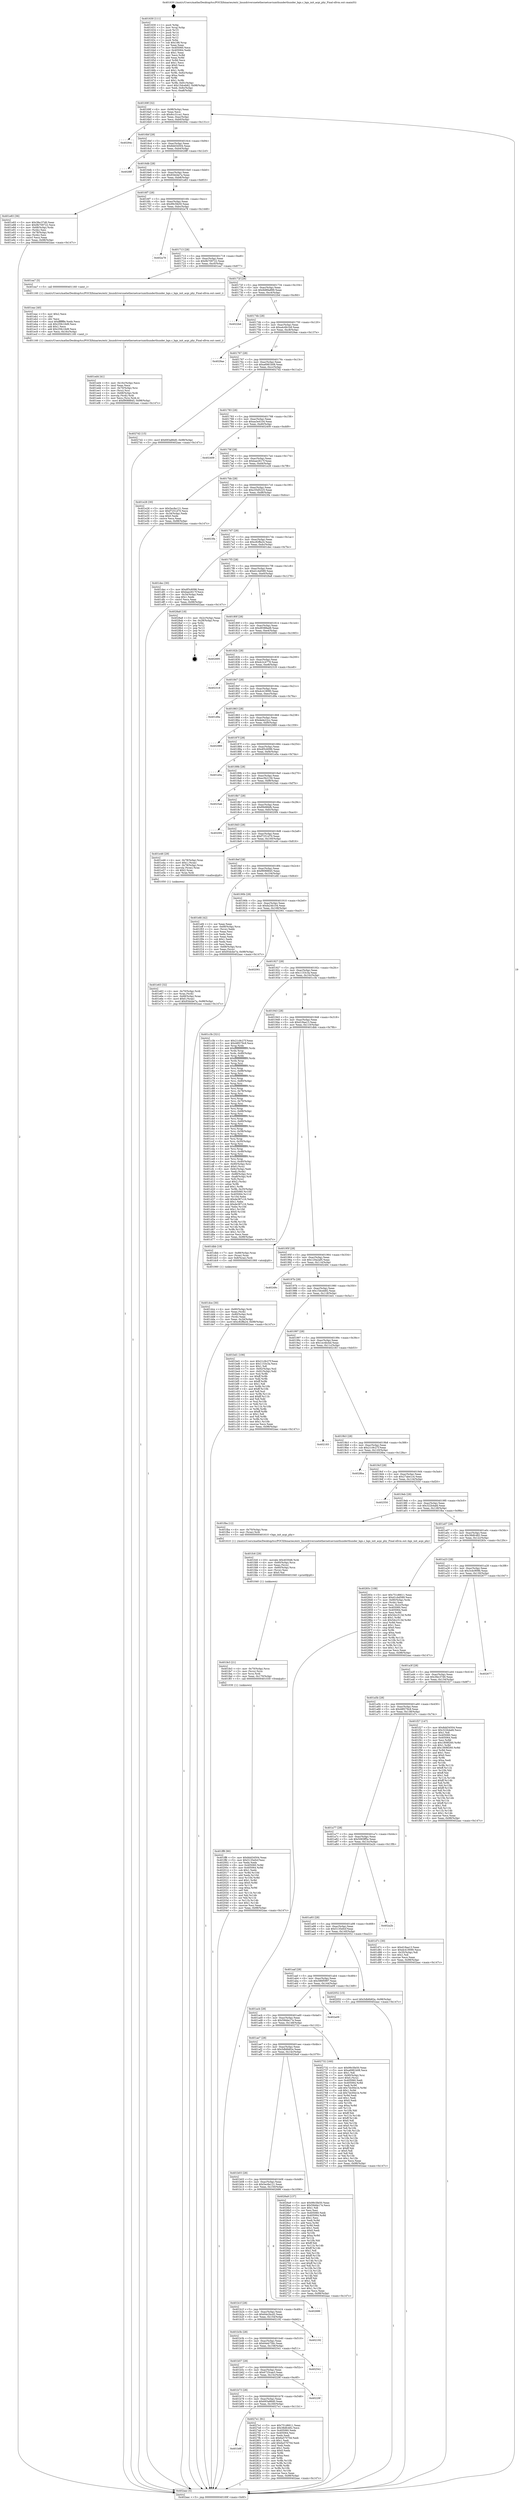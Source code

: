 digraph "0x401630" {
  label = "0x401630 (/mnt/c/Users/mathe/Desktop/tcc/POCII/binaries/extr_linuxdriversnetethernetcaviumthunderthunder_bgx.c_bgx_init_acpi_phy_Final-ollvm.out::main(0))"
  labelloc = "t"
  node[shape=record]

  Entry [label="",width=0.3,height=0.3,shape=circle,fillcolor=black,style=filled]
  "0x40169f" [label="{
     0x40169f [32]\l
     | [instrs]\l
     &nbsp;&nbsp;0x40169f \<+6\>: mov -0x98(%rbp),%eax\l
     &nbsp;&nbsp;0x4016a5 \<+2\>: mov %eax,%ecx\l
     &nbsp;&nbsp;0x4016a7 \<+6\>: sub $0x8cc31ca1,%ecx\l
     &nbsp;&nbsp;0x4016ad \<+6\>: mov %eax,-0xac(%rbp)\l
     &nbsp;&nbsp;0x4016b3 \<+6\>: mov %ecx,-0xb0(%rbp)\l
     &nbsp;&nbsp;0x4016b9 \<+6\>: je 000000000040294c \<main+0x131c\>\l
  }"]
  "0x40294c" [label="{
     0x40294c\l
  }", style=dashed]
  "0x4016bf" [label="{
     0x4016bf [28]\l
     | [instrs]\l
     &nbsp;&nbsp;0x4016bf \<+5\>: jmp 00000000004016c4 \<main+0x94\>\l
     &nbsp;&nbsp;0x4016c4 \<+6\>: mov -0xac(%rbp),%eax\l
     &nbsp;&nbsp;0x4016ca \<+5\>: sub $0x8dd34504,%eax\l
     &nbsp;&nbsp;0x4016cf \<+6\>: mov %eax,-0xb4(%rbp)\l
     &nbsp;&nbsp;0x4016d5 \<+6\>: je 00000000004028ff \<main+0x12cf\>\l
  }"]
  Exit [label="",width=0.3,height=0.3,shape=circle,fillcolor=black,style=filled,peripheries=2]
  "0x4028ff" [label="{
     0x4028ff\l
  }", style=dashed]
  "0x4016db" [label="{
     0x4016db [28]\l
     | [instrs]\l
     &nbsp;&nbsp;0x4016db \<+5\>: jmp 00000000004016e0 \<main+0xb0\>\l
     &nbsp;&nbsp;0x4016e0 \<+6\>: mov -0xac(%rbp),%eax\l
     &nbsp;&nbsp;0x4016e6 \<+5\>: sub $0x93dcbe7a,%eax\l
     &nbsp;&nbsp;0x4016eb \<+6\>: mov %eax,-0xb8(%rbp)\l
     &nbsp;&nbsp;0x4016f1 \<+6\>: je 0000000000401e83 \<main+0x853\>\l
  }"]
  "0x401b8f" [label="{
     0x401b8f\l
  }", style=dashed]
  "0x401e83" [label="{
     0x401e83 [36]\l
     | [instrs]\l
     &nbsp;&nbsp;0x401e83 \<+5\>: mov $0x3fec37d0,%eax\l
     &nbsp;&nbsp;0x401e88 \<+5\>: mov $0x9b709722,%ecx\l
     &nbsp;&nbsp;0x401e8d \<+4\>: mov -0x68(%rbp),%rdx\l
     &nbsp;&nbsp;0x401e91 \<+2\>: mov (%rdx),%esi\l
     &nbsp;&nbsp;0x401e93 \<+4\>: mov -0x78(%rbp),%rdx\l
     &nbsp;&nbsp;0x401e97 \<+2\>: cmp (%rdx),%esi\l
     &nbsp;&nbsp;0x401e99 \<+3\>: cmovl %ecx,%eax\l
     &nbsp;&nbsp;0x401e9c \<+6\>: mov %eax,-0x98(%rbp)\l
     &nbsp;&nbsp;0x401ea2 \<+5\>: jmp 0000000000402aac \<main+0x147c\>\l
  }"]
  "0x4016f7" [label="{
     0x4016f7 [28]\l
     | [instrs]\l
     &nbsp;&nbsp;0x4016f7 \<+5\>: jmp 00000000004016fc \<main+0xcc\>\l
     &nbsp;&nbsp;0x4016fc \<+6\>: mov -0xac(%rbp),%eax\l
     &nbsp;&nbsp;0x401702 \<+5\>: sub $0x99c5fe50,%eax\l
     &nbsp;&nbsp;0x401707 \<+6\>: mov %eax,-0xbc(%rbp)\l
     &nbsp;&nbsp;0x40170d \<+6\>: je 0000000000402a78 \<main+0x1448\>\l
  }"]
  "0x4027e1" [label="{
     0x4027e1 [91]\l
     | [instrs]\l
     &nbsp;&nbsp;0x4027e1 \<+5\>: mov $0x751d6611,%eax\l
     &nbsp;&nbsp;0x4027e6 \<+5\>: mov $0x38dfc482,%ecx\l
     &nbsp;&nbsp;0x4027eb \<+7\>: mov 0x405060,%edx\l
     &nbsp;&nbsp;0x4027f2 \<+7\>: mov 0x405064,%esi\l
     &nbsp;&nbsp;0x4027f9 \<+2\>: mov %edx,%edi\l
     &nbsp;&nbsp;0x4027fb \<+6\>: sub $0x6a57070d,%edi\l
     &nbsp;&nbsp;0x402801 \<+3\>: sub $0x1,%edi\l
     &nbsp;&nbsp;0x402804 \<+6\>: add $0x6a57070d,%edi\l
     &nbsp;&nbsp;0x40280a \<+3\>: imul %edi,%edx\l
     &nbsp;&nbsp;0x40280d \<+3\>: and $0x1,%edx\l
     &nbsp;&nbsp;0x402810 \<+3\>: cmp $0x0,%edx\l
     &nbsp;&nbsp;0x402813 \<+4\>: sete %r8b\l
     &nbsp;&nbsp;0x402817 \<+3\>: cmp $0xa,%esi\l
     &nbsp;&nbsp;0x40281a \<+4\>: setl %r9b\l
     &nbsp;&nbsp;0x40281e \<+3\>: mov %r8b,%r10b\l
     &nbsp;&nbsp;0x402821 \<+3\>: and %r9b,%r10b\l
     &nbsp;&nbsp;0x402824 \<+3\>: xor %r9b,%r8b\l
     &nbsp;&nbsp;0x402827 \<+3\>: or %r8b,%r10b\l
     &nbsp;&nbsp;0x40282a \<+4\>: test $0x1,%r10b\l
     &nbsp;&nbsp;0x40282e \<+3\>: cmovne %ecx,%eax\l
     &nbsp;&nbsp;0x402831 \<+6\>: mov %eax,-0x98(%rbp)\l
     &nbsp;&nbsp;0x402837 \<+5\>: jmp 0000000000402aac \<main+0x147c\>\l
  }"]
  "0x402a78" [label="{
     0x402a78\l
  }", style=dashed]
  "0x401713" [label="{
     0x401713 [28]\l
     | [instrs]\l
     &nbsp;&nbsp;0x401713 \<+5\>: jmp 0000000000401718 \<main+0xe8\>\l
     &nbsp;&nbsp;0x401718 \<+6\>: mov -0xac(%rbp),%eax\l
     &nbsp;&nbsp;0x40171e \<+5\>: sub $0x9b709722,%eax\l
     &nbsp;&nbsp;0x401723 \<+6\>: mov %eax,-0xc0(%rbp)\l
     &nbsp;&nbsp;0x401729 \<+6\>: je 0000000000401ea7 \<main+0x877\>\l
  }"]
  "0x401b73" [label="{
     0x401b73 [28]\l
     | [instrs]\l
     &nbsp;&nbsp;0x401b73 \<+5\>: jmp 0000000000401b78 \<main+0x548\>\l
     &nbsp;&nbsp;0x401b78 \<+6\>: mov -0xac(%rbp),%eax\l
     &nbsp;&nbsp;0x401b7e \<+5\>: sub $0x693a86d0,%eax\l
     &nbsp;&nbsp;0x401b83 \<+6\>: mov %eax,-0x160(%rbp)\l
     &nbsp;&nbsp;0x401b89 \<+6\>: je 00000000004027e1 \<main+0x11b1\>\l
  }"]
  "0x401ea7" [label="{
     0x401ea7 [5]\l
     | [instrs]\l
     &nbsp;&nbsp;0x401ea7 \<+5\>: call 0000000000401160 \<next_i\>\l
     | [calls]\l
     &nbsp;&nbsp;0x401160 \{1\} (/mnt/c/Users/mathe/Desktop/tcc/POCII/binaries/extr_linuxdriversnetethernetcaviumthunderthunder_bgx.c_bgx_init_acpi_phy_Final-ollvm.out::next_i)\l
  }"]
  "0x40172f" [label="{
     0x40172f [28]\l
     | [instrs]\l
     &nbsp;&nbsp;0x40172f \<+5\>: jmp 0000000000401734 \<main+0x104\>\l
     &nbsp;&nbsp;0x401734 \<+6\>: mov -0xac(%rbp),%eax\l
     &nbsp;&nbsp;0x40173a \<+5\>: sub $0x9d89a899,%eax\l
     &nbsp;&nbsp;0x40173f \<+6\>: mov %eax,-0xc4(%rbp)\l
     &nbsp;&nbsp;0x401745 \<+6\>: je 00000000004022bd \<main+0xc8d\>\l
  }"]
  "0x40229f" [label="{
     0x40229f\l
  }", style=dashed]
  "0x4022bd" [label="{
     0x4022bd\l
  }", style=dashed]
  "0x40174b" [label="{
     0x40174b [28]\l
     | [instrs]\l
     &nbsp;&nbsp;0x40174b \<+5\>: jmp 0000000000401750 \<main+0x120\>\l
     &nbsp;&nbsp;0x401750 \<+6\>: mov -0xac(%rbp),%eax\l
     &nbsp;&nbsp;0x401756 \<+5\>: sub $0xa4c6b1b9,%eax\l
     &nbsp;&nbsp;0x40175b \<+6\>: mov %eax,-0xc8(%rbp)\l
     &nbsp;&nbsp;0x401761 \<+6\>: je 00000000004029ae \<main+0x137e\>\l
  }"]
  "0x401b57" [label="{
     0x401b57 [28]\l
     | [instrs]\l
     &nbsp;&nbsp;0x401b57 \<+5\>: jmp 0000000000401b5c \<main+0x52c\>\l
     &nbsp;&nbsp;0x401b5c \<+6\>: mov -0xac(%rbp),%eax\l
     &nbsp;&nbsp;0x401b62 \<+5\>: sub $0x6725cae3,%eax\l
     &nbsp;&nbsp;0x401b67 \<+6\>: mov %eax,-0x15c(%rbp)\l
     &nbsp;&nbsp;0x401b6d \<+6\>: je 000000000040229f \<main+0xc6f\>\l
  }"]
  "0x4029ae" [label="{
     0x4029ae\l
  }", style=dashed]
  "0x401767" [label="{
     0x401767 [28]\l
     | [instrs]\l
     &nbsp;&nbsp;0x401767 \<+5\>: jmp 000000000040176c \<main+0x13c\>\l
     &nbsp;&nbsp;0x40176c \<+6\>: mov -0xac(%rbp),%eax\l
     &nbsp;&nbsp;0x401772 \<+5\>: sub $0xa6981b08,%eax\l
     &nbsp;&nbsp;0x401777 \<+6\>: mov %eax,-0xcc(%rbp)\l
     &nbsp;&nbsp;0x40177d \<+6\>: je 00000000004027d2 \<main+0x11a2\>\l
  }"]
  "0x402541" [label="{
     0x402541\l
  }", style=dashed]
  "0x4027d2" [label="{
     0x4027d2 [15]\l
     | [instrs]\l
     &nbsp;&nbsp;0x4027d2 \<+10\>: movl $0x693a86d0,-0x98(%rbp)\l
     &nbsp;&nbsp;0x4027dc \<+5\>: jmp 0000000000402aac \<main+0x147c\>\l
  }"]
  "0x401783" [label="{
     0x401783 [28]\l
     | [instrs]\l
     &nbsp;&nbsp;0x401783 \<+5\>: jmp 0000000000401788 \<main+0x158\>\l
     &nbsp;&nbsp;0x401788 \<+6\>: mov -0xac(%rbp),%eax\l
     &nbsp;&nbsp;0x40178e \<+5\>: sub $0xaa3e4104,%eax\l
     &nbsp;&nbsp;0x401793 \<+6\>: mov %eax,-0xd0(%rbp)\l
     &nbsp;&nbsp;0x401799 \<+6\>: je 0000000000402409 \<main+0xdd9\>\l
  }"]
  "0x401b3b" [label="{
     0x401b3b [28]\l
     | [instrs]\l
     &nbsp;&nbsp;0x401b3b \<+5\>: jmp 0000000000401b40 \<main+0x510\>\l
     &nbsp;&nbsp;0x401b40 \<+6\>: mov -0xac(%rbp),%eax\l
     &nbsp;&nbsp;0x401b46 \<+5\>: sub $0x64eb756c,%eax\l
     &nbsp;&nbsp;0x401b4b \<+6\>: mov %eax,-0x158(%rbp)\l
     &nbsp;&nbsp;0x401b51 \<+6\>: je 0000000000402541 \<main+0xf11\>\l
  }"]
  "0x402409" [label="{
     0x402409\l
  }", style=dashed]
  "0x40179f" [label="{
     0x40179f [28]\l
     | [instrs]\l
     &nbsp;&nbsp;0x40179f \<+5\>: jmp 00000000004017a4 \<main+0x174\>\l
     &nbsp;&nbsp;0x4017a4 \<+6\>: mov -0xac(%rbp),%eax\l
     &nbsp;&nbsp;0x4017aa \<+5\>: sub $0xbae2617f,%eax\l
     &nbsp;&nbsp;0x4017af \<+6\>: mov %eax,-0xd4(%rbp)\l
     &nbsp;&nbsp;0x4017b5 \<+6\>: je 0000000000401e28 \<main+0x7f8\>\l
  }"]
  "0x402192" [label="{
     0x402192\l
  }", style=dashed]
  "0x401e28" [label="{
     0x401e28 [30]\l
     | [instrs]\l
     &nbsp;&nbsp;0x401e28 \<+5\>: mov $0x5ec8a121,%eax\l
     &nbsp;&nbsp;0x401e2d \<+5\>: mov $0xf7251d70,%ecx\l
     &nbsp;&nbsp;0x401e32 \<+3\>: mov -0x34(%rbp),%edx\l
     &nbsp;&nbsp;0x401e35 \<+3\>: cmp $0x0,%edx\l
     &nbsp;&nbsp;0x401e38 \<+3\>: cmove %ecx,%eax\l
     &nbsp;&nbsp;0x401e3b \<+6\>: mov %eax,-0x98(%rbp)\l
     &nbsp;&nbsp;0x401e41 \<+5\>: jmp 0000000000402aac \<main+0x147c\>\l
  }"]
  "0x4017bb" [label="{
     0x4017bb [28]\l
     | [instrs]\l
     &nbsp;&nbsp;0x4017bb \<+5\>: jmp 00000000004017c0 \<main+0x190\>\l
     &nbsp;&nbsp;0x4017c0 \<+6\>: mov -0xac(%rbp),%eax\l
     &nbsp;&nbsp;0x4017c6 \<+5\>: sub $0xc55d5225,%eax\l
     &nbsp;&nbsp;0x4017cb \<+6\>: mov %eax,-0xd8(%rbp)\l
     &nbsp;&nbsp;0x4017d1 \<+6\>: je 00000000004023fa \<main+0xdca\>\l
  }"]
  "0x401b1f" [label="{
     0x401b1f [28]\l
     | [instrs]\l
     &nbsp;&nbsp;0x401b1f \<+5\>: jmp 0000000000401b24 \<main+0x4f4\>\l
     &nbsp;&nbsp;0x401b24 \<+6\>: mov -0xac(%rbp),%eax\l
     &nbsp;&nbsp;0x401b2a \<+5\>: sub $0x64e2bcd2,%eax\l
     &nbsp;&nbsp;0x401b2f \<+6\>: mov %eax,-0x154(%rbp)\l
     &nbsp;&nbsp;0x401b35 \<+6\>: je 0000000000402192 \<main+0xb62\>\l
  }"]
  "0x4023fa" [label="{
     0x4023fa\l
  }", style=dashed]
  "0x4017d7" [label="{
     0x4017d7 [28]\l
     | [instrs]\l
     &nbsp;&nbsp;0x4017d7 \<+5\>: jmp 00000000004017dc \<main+0x1ac\>\l
     &nbsp;&nbsp;0x4017dc \<+6\>: mov -0xac(%rbp),%eax\l
     &nbsp;&nbsp;0x4017e2 \<+5\>: sub $0xc82ffa24,%eax\l
     &nbsp;&nbsp;0x4017e7 \<+6\>: mov %eax,-0xdc(%rbp)\l
     &nbsp;&nbsp;0x4017ed \<+6\>: je 0000000000401dec \<main+0x7bc\>\l
  }"]
  "0x402686" [label="{
     0x402686\l
  }", style=dashed]
  "0x401dec" [label="{
     0x401dec [30]\l
     | [instrs]\l
     &nbsp;&nbsp;0x401dec \<+5\>: mov $0xdf3c6096,%eax\l
     &nbsp;&nbsp;0x401df1 \<+5\>: mov $0xbae2617f,%ecx\l
     &nbsp;&nbsp;0x401df6 \<+3\>: mov -0x34(%rbp),%edx\l
     &nbsp;&nbsp;0x401df9 \<+3\>: cmp $0x1,%edx\l
     &nbsp;&nbsp;0x401dfc \<+3\>: cmovl %ecx,%eax\l
     &nbsp;&nbsp;0x401dff \<+6\>: mov %eax,-0x98(%rbp)\l
     &nbsp;&nbsp;0x401e05 \<+5\>: jmp 0000000000402aac \<main+0x147c\>\l
  }"]
  "0x4017f3" [label="{
     0x4017f3 [28]\l
     | [instrs]\l
     &nbsp;&nbsp;0x4017f3 \<+5\>: jmp 00000000004017f8 \<main+0x1c8\>\l
     &nbsp;&nbsp;0x4017f8 \<+6\>: mov -0xac(%rbp),%eax\l
     &nbsp;&nbsp;0x4017fe \<+5\>: sub $0xd1cbd589,%eax\l
     &nbsp;&nbsp;0x401803 \<+6\>: mov %eax,-0xe0(%rbp)\l
     &nbsp;&nbsp;0x401809 \<+6\>: je 00000000004028a8 \<main+0x1278\>\l
  }"]
  "0x401b03" [label="{
     0x401b03 [28]\l
     | [instrs]\l
     &nbsp;&nbsp;0x401b03 \<+5\>: jmp 0000000000401b08 \<main+0x4d8\>\l
     &nbsp;&nbsp;0x401b08 \<+6\>: mov -0xac(%rbp),%eax\l
     &nbsp;&nbsp;0x401b0e \<+5\>: sub $0x5ec8a121,%eax\l
     &nbsp;&nbsp;0x401b13 \<+6\>: mov %eax,-0x150(%rbp)\l
     &nbsp;&nbsp;0x401b19 \<+6\>: je 0000000000402686 \<main+0x1056\>\l
  }"]
  "0x4028a8" [label="{
     0x4028a8 [18]\l
     | [instrs]\l
     &nbsp;&nbsp;0x4028a8 \<+3\>: mov -0x2c(%rbp),%eax\l
     &nbsp;&nbsp;0x4028ab \<+4\>: lea -0x28(%rbp),%rsp\l
     &nbsp;&nbsp;0x4028af \<+1\>: pop %rbx\l
     &nbsp;&nbsp;0x4028b0 \<+2\>: pop %r12\l
     &nbsp;&nbsp;0x4028b2 \<+2\>: pop %r13\l
     &nbsp;&nbsp;0x4028b4 \<+2\>: pop %r14\l
     &nbsp;&nbsp;0x4028b6 \<+2\>: pop %r15\l
     &nbsp;&nbsp;0x4028b8 \<+1\>: pop %rbp\l
     &nbsp;&nbsp;0x4028b9 \<+1\>: ret\l
  }"]
  "0x40180f" [label="{
     0x40180f [28]\l
     | [instrs]\l
     &nbsp;&nbsp;0x40180f \<+5\>: jmp 0000000000401814 \<main+0x1e4\>\l
     &nbsp;&nbsp;0x401814 \<+6\>: mov -0xac(%rbp),%eax\l
     &nbsp;&nbsp;0x40181a \<+5\>: sub $0xd9388ad8,%eax\l
     &nbsp;&nbsp;0x40181f \<+6\>: mov %eax,-0xe4(%rbp)\l
     &nbsp;&nbsp;0x401825 \<+6\>: je 0000000000402695 \<main+0x1065\>\l
  }"]
  "0x4026a9" [label="{
     0x4026a9 [137]\l
     | [instrs]\l
     &nbsp;&nbsp;0x4026a9 \<+5\>: mov $0x99c5fe50,%eax\l
     &nbsp;&nbsp;0x4026ae \<+5\>: mov $0x59dde17e,%ecx\l
     &nbsp;&nbsp;0x4026b3 \<+2\>: mov $0x1,%dl\l
     &nbsp;&nbsp;0x4026b5 \<+2\>: xor %esi,%esi\l
     &nbsp;&nbsp;0x4026b7 \<+7\>: mov 0x405060,%edi\l
     &nbsp;&nbsp;0x4026be \<+8\>: mov 0x405064,%r8d\l
     &nbsp;&nbsp;0x4026c6 \<+3\>: sub $0x1,%esi\l
     &nbsp;&nbsp;0x4026c9 \<+3\>: mov %edi,%r9d\l
     &nbsp;&nbsp;0x4026cc \<+3\>: add %esi,%r9d\l
     &nbsp;&nbsp;0x4026cf \<+4\>: imul %r9d,%edi\l
     &nbsp;&nbsp;0x4026d3 \<+3\>: and $0x1,%edi\l
     &nbsp;&nbsp;0x4026d6 \<+3\>: cmp $0x0,%edi\l
     &nbsp;&nbsp;0x4026d9 \<+4\>: sete %r10b\l
     &nbsp;&nbsp;0x4026dd \<+4\>: cmp $0xa,%r8d\l
     &nbsp;&nbsp;0x4026e1 \<+4\>: setl %r11b\l
     &nbsp;&nbsp;0x4026e5 \<+3\>: mov %r10b,%bl\l
     &nbsp;&nbsp;0x4026e8 \<+3\>: xor $0xff,%bl\l
     &nbsp;&nbsp;0x4026eb \<+3\>: mov %r11b,%r14b\l
     &nbsp;&nbsp;0x4026ee \<+4\>: xor $0xff,%r14b\l
     &nbsp;&nbsp;0x4026f2 \<+3\>: xor $0x1,%dl\l
     &nbsp;&nbsp;0x4026f5 \<+3\>: mov %bl,%r15b\l
     &nbsp;&nbsp;0x4026f8 \<+4\>: and $0xff,%r15b\l
     &nbsp;&nbsp;0x4026fc \<+3\>: and %dl,%r10b\l
     &nbsp;&nbsp;0x4026ff \<+3\>: mov %r14b,%r12b\l
     &nbsp;&nbsp;0x402702 \<+4\>: and $0xff,%r12b\l
     &nbsp;&nbsp;0x402706 \<+3\>: and %dl,%r11b\l
     &nbsp;&nbsp;0x402709 \<+3\>: or %r10b,%r15b\l
     &nbsp;&nbsp;0x40270c \<+3\>: or %r11b,%r12b\l
     &nbsp;&nbsp;0x40270f \<+3\>: xor %r12b,%r15b\l
     &nbsp;&nbsp;0x402712 \<+3\>: or %r14b,%bl\l
     &nbsp;&nbsp;0x402715 \<+3\>: xor $0xff,%bl\l
     &nbsp;&nbsp;0x402718 \<+3\>: or $0x1,%dl\l
     &nbsp;&nbsp;0x40271b \<+2\>: and %dl,%bl\l
     &nbsp;&nbsp;0x40271d \<+3\>: or %bl,%r15b\l
     &nbsp;&nbsp;0x402720 \<+4\>: test $0x1,%r15b\l
     &nbsp;&nbsp;0x402724 \<+3\>: cmovne %ecx,%eax\l
     &nbsp;&nbsp;0x402727 \<+6\>: mov %eax,-0x98(%rbp)\l
     &nbsp;&nbsp;0x40272d \<+5\>: jmp 0000000000402aac \<main+0x147c\>\l
  }"]
  "0x402695" [label="{
     0x402695\l
  }", style=dashed]
  "0x40182b" [label="{
     0x40182b [28]\l
     | [instrs]\l
     &nbsp;&nbsp;0x40182b \<+5\>: jmp 0000000000401830 \<main+0x200\>\l
     &nbsp;&nbsp;0x401830 \<+6\>: mov -0xac(%rbp),%eax\l
     &nbsp;&nbsp;0x401836 \<+5\>: sub $0xdc2c4778,%eax\l
     &nbsp;&nbsp;0x40183b \<+6\>: mov %eax,-0xe8(%rbp)\l
     &nbsp;&nbsp;0x401841 \<+6\>: je 0000000000402318 \<main+0xce8\>\l
  }"]
  "0x401ae7" [label="{
     0x401ae7 [28]\l
     | [instrs]\l
     &nbsp;&nbsp;0x401ae7 \<+5\>: jmp 0000000000401aec \<main+0x4bc\>\l
     &nbsp;&nbsp;0x401aec \<+6\>: mov -0xac(%rbp),%eax\l
     &nbsp;&nbsp;0x401af2 \<+5\>: sub $0x5db6b82e,%eax\l
     &nbsp;&nbsp;0x401af7 \<+6\>: mov %eax,-0x14c(%rbp)\l
     &nbsp;&nbsp;0x401afd \<+6\>: je 00000000004026a9 \<main+0x1079\>\l
  }"]
  "0x402318" [label="{
     0x402318\l
  }", style=dashed]
  "0x401847" [label="{
     0x401847 [28]\l
     | [instrs]\l
     &nbsp;&nbsp;0x401847 \<+5\>: jmp 000000000040184c \<main+0x21c\>\l
     &nbsp;&nbsp;0x40184c \<+6\>: mov -0xac(%rbp),%eax\l
     &nbsp;&nbsp;0x401852 \<+5\>: sub $0xdc419090,%eax\l
     &nbsp;&nbsp;0x401857 \<+6\>: mov %eax,-0xec(%rbp)\l
     &nbsp;&nbsp;0x40185d \<+6\>: je 0000000000401d9a \<main+0x76a\>\l
  }"]
  "0x402732" [label="{
     0x402732 [160]\l
     | [instrs]\l
     &nbsp;&nbsp;0x402732 \<+5\>: mov $0x99c5fe50,%eax\l
     &nbsp;&nbsp;0x402737 \<+5\>: mov $0xa6981b08,%ecx\l
     &nbsp;&nbsp;0x40273c \<+2\>: mov $0x1,%dl\l
     &nbsp;&nbsp;0x40273e \<+7\>: mov -0x90(%rbp),%rsi\l
     &nbsp;&nbsp;0x402745 \<+6\>: movl $0x0,(%rsi)\l
     &nbsp;&nbsp;0x40274b \<+7\>: mov 0x405060,%edi\l
     &nbsp;&nbsp;0x402752 \<+8\>: mov 0x405064,%r8d\l
     &nbsp;&nbsp;0x40275a \<+3\>: mov %edi,%r9d\l
     &nbsp;&nbsp;0x40275d \<+7\>: add $0x7dc00e1b,%r9d\l
     &nbsp;&nbsp;0x402764 \<+4\>: sub $0x1,%r9d\l
     &nbsp;&nbsp;0x402768 \<+7\>: sub $0x7dc00e1b,%r9d\l
     &nbsp;&nbsp;0x40276f \<+4\>: imul %r9d,%edi\l
     &nbsp;&nbsp;0x402773 \<+3\>: and $0x1,%edi\l
     &nbsp;&nbsp;0x402776 \<+3\>: cmp $0x0,%edi\l
     &nbsp;&nbsp;0x402779 \<+4\>: sete %r10b\l
     &nbsp;&nbsp;0x40277d \<+4\>: cmp $0xa,%r8d\l
     &nbsp;&nbsp;0x402781 \<+4\>: setl %r11b\l
     &nbsp;&nbsp;0x402785 \<+3\>: mov %r10b,%bl\l
     &nbsp;&nbsp;0x402788 \<+3\>: xor $0xff,%bl\l
     &nbsp;&nbsp;0x40278b \<+3\>: mov %r11b,%r14b\l
     &nbsp;&nbsp;0x40278e \<+4\>: xor $0xff,%r14b\l
     &nbsp;&nbsp;0x402792 \<+3\>: xor $0x0,%dl\l
     &nbsp;&nbsp;0x402795 \<+3\>: mov %bl,%r15b\l
     &nbsp;&nbsp;0x402798 \<+4\>: and $0x0,%r15b\l
     &nbsp;&nbsp;0x40279c \<+3\>: and %dl,%r10b\l
     &nbsp;&nbsp;0x40279f \<+3\>: mov %r14b,%r12b\l
     &nbsp;&nbsp;0x4027a2 \<+4\>: and $0x0,%r12b\l
     &nbsp;&nbsp;0x4027a6 \<+3\>: and %dl,%r11b\l
     &nbsp;&nbsp;0x4027a9 \<+3\>: or %r10b,%r15b\l
     &nbsp;&nbsp;0x4027ac \<+3\>: or %r11b,%r12b\l
     &nbsp;&nbsp;0x4027af \<+3\>: xor %r12b,%r15b\l
     &nbsp;&nbsp;0x4027b2 \<+3\>: or %r14b,%bl\l
     &nbsp;&nbsp;0x4027b5 \<+3\>: xor $0xff,%bl\l
     &nbsp;&nbsp;0x4027b8 \<+3\>: or $0x0,%dl\l
     &nbsp;&nbsp;0x4027bb \<+2\>: and %dl,%bl\l
     &nbsp;&nbsp;0x4027bd \<+3\>: or %bl,%r15b\l
     &nbsp;&nbsp;0x4027c0 \<+4\>: test $0x1,%r15b\l
     &nbsp;&nbsp;0x4027c4 \<+3\>: cmovne %ecx,%eax\l
     &nbsp;&nbsp;0x4027c7 \<+6\>: mov %eax,-0x98(%rbp)\l
     &nbsp;&nbsp;0x4027cd \<+5\>: jmp 0000000000402aac \<main+0x147c\>\l
  }"]
  "0x401d9a" [label="{
     0x401d9a\l
  }", style=dashed]
  "0x401863" [label="{
     0x401863 [28]\l
     | [instrs]\l
     &nbsp;&nbsp;0x401863 \<+5\>: jmp 0000000000401868 \<main+0x238\>\l
     &nbsp;&nbsp;0x401868 \<+6\>: mov -0xac(%rbp),%eax\l
     &nbsp;&nbsp;0x40186e \<+5\>: sub $0xdede22cc,%eax\l
     &nbsp;&nbsp;0x401873 \<+6\>: mov %eax,-0xf0(%rbp)\l
     &nbsp;&nbsp;0x401879 \<+6\>: je 0000000000402989 \<main+0x1359\>\l
  }"]
  "0x401acb" [label="{
     0x401acb [28]\l
     | [instrs]\l
     &nbsp;&nbsp;0x401acb \<+5\>: jmp 0000000000401ad0 \<main+0x4a0\>\l
     &nbsp;&nbsp;0x401ad0 \<+6\>: mov -0xac(%rbp),%eax\l
     &nbsp;&nbsp;0x401ad6 \<+5\>: sub $0x59dde17e,%eax\l
     &nbsp;&nbsp;0x401adb \<+6\>: mov %eax,-0x148(%rbp)\l
     &nbsp;&nbsp;0x401ae1 \<+6\>: je 0000000000402732 \<main+0x1102\>\l
  }"]
  "0x402989" [label="{
     0x402989\l
  }", style=dashed]
  "0x40187f" [label="{
     0x40187f [28]\l
     | [instrs]\l
     &nbsp;&nbsp;0x40187f \<+5\>: jmp 0000000000401884 \<main+0x254\>\l
     &nbsp;&nbsp;0x401884 \<+6\>: mov -0xac(%rbp),%eax\l
     &nbsp;&nbsp;0x40188a \<+5\>: sub $0xdf3c6096,%eax\l
     &nbsp;&nbsp;0x40188f \<+6\>: mov %eax,-0xf4(%rbp)\l
     &nbsp;&nbsp;0x401895 \<+6\>: je 0000000000401e0a \<main+0x7da\>\l
  }"]
  "0x402a09" [label="{
     0x402a09\l
  }", style=dashed]
  "0x401e0a" [label="{
     0x401e0a\l
  }", style=dashed]
  "0x40189b" [label="{
     0x40189b [28]\l
     | [instrs]\l
     &nbsp;&nbsp;0x40189b \<+5\>: jmp 00000000004018a0 \<main+0x270\>\l
     &nbsp;&nbsp;0x4018a0 \<+6\>: mov -0xac(%rbp),%eax\l
     &nbsp;&nbsp;0x4018a6 \<+5\>: sub $0xec5b2156,%eax\l
     &nbsp;&nbsp;0x4018ab \<+6\>: mov %eax,-0xf8(%rbp)\l
     &nbsp;&nbsp;0x4018b1 \<+6\>: je 00000000004025ab \<main+0xf7b\>\l
  }"]
  "0x401aaf" [label="{
     0x401aaf [28]\l
     | [instrs]\l
     &nbsp;&nbsp;0x401aaf \<+5\>: jmp 0000000000401ab4 \<main+0x484\>\l
     &nbsp;&nbsp;0x401ab4 \<+6\>: mov -0xac(%rbp),%eax\l
     &nbsp;&nbsp;0x401aba \<+5\>: sub $0x586f5997,%eax\l
     &nbsp;&nbsp;0x401abf \<+6\>: mov %eax,-0x144(%rbp)\l
     &nbsp;&nbsp;0x401ac5 \<+6\>: je 0000000000402a09 \<main+0x13d9\>\l
  }"]
  "0x4025ab" [label="{
     0x4025ab\l
  }", style=dashed]
  "0x4018b7" [label="{
     0x4018b7 [28]\l
     | [instrs]\l
     &nbsp;&nbsp;0x4018b7 \<+5\>: jmp 00000000004018bc \<main+0x28c\>\l
     &nbsp;&nbsp;0x4018bc \<+6\>: mov -0xac(%rbp),%eax\l
     &nbsp;&nbsp;0x4018c2 \<+5\>: sub $0xf0b96bfb,%eax\l
     &nbsp;&nbsp;0x4018c7 \<+6\>: mov %eax,-0xfc(%rbp)\l
     &nbsp;&nbsp;0x4018cd \<+6\>: je 00000000004020f4 \<main+0xac4\>\l
  }"]
  "0x402052" [label="{
     0x402052 [15]\l
     | [instrs]\l
     &nbsp;&nbsp;0x402052 \<+10\>: movl $0x5db6b82e,-0x98(%rbp)\l
     &nbsp;&nbsp;0x40205c \<+5\>: jmp 0000000000402aac \<main+0x147c\>\l
  }"]
  "0x4020f4" [label="{
     0x4020f4\l
  }", style=dashed]
  "0x4018d3" [label="{
     0x4018d3 [28]\l
     | [instrs]\l
     &nbsp;&nbsp;0x4018d3 \<+5\>: jmp 00000000004018d8 \<main+0x2a8\>\l
     &nbsp;&nbsp;0x4018d8 \<+6\>: mov -0xac(%rbp),%eax\l
     &nbsp;&nbsp;0x4018de \<+5\>: sub $0xf7251d70,%eax\l
     &nbsp;&nbsp;0x4018e3 \<+6\>: mov %eax,-0x100(%rbp)\l
     &nbsp;&nbsp;0x4018e9 \<+6\>: je 0000000000401e46 \<main+0x816\>\l
  }"]
  "0x401a93" [label="{
     0x401a93 [28]\l
     | [instrs]\l
     &nbsp;&nbsp;0x401a93 \<+5\>: jmp 0000000000401a98 \<main+0x468\>\l
     &nbsp;&nbsp;0x401a98 \<+6\>: mov -0xac(%rbp),%eax\l
     &nbsp;&nbsp;0x401a9e \<+5\>: sub $0x5135e0cf,%eax\l
     &nbsp;&nbsp;0x401aa3 \<+6\>: mov %eax,-0x140(%rbp)\l
     &nbsp;&nbsp;0x401aa9 \<+6\>: je 0000000000402052 \<main+0xa22\>\l
  }"]
  "0x401e46" [label="{
     0x401e46 [29]\l
     | [instrs]\l
     &nbsp;&nbsp;0x401e46 \<+4\>: mov -0x78(%rbp),%rax\l
     &nbsp;&nbsp;0x401e4a \<+6\>: movl $0x1,(%rax)\l
     &nbsp;&nbsp;0x401e50 \<+4\>: mov -0x78(%rbp),%rax\l
     &nbsp;&nbsp;0x401e54 \<+3\>: movslq (%rax),%rax\l
     &nbsp;&nbsp;0x401e57 \<+4\>: shl $0x2,%rax\l
     &nbsp;&nbsp;0x401e5b \<+3\>: mov %rax,%rdi\l
     &nbsp;&nbsp;0x401e5e \<+5\>: call 0000000000401050 \<malloc@plt\>\l
     | [calls]\l
     &nbsp;&nbsp;0x401050 \{1\} (unknown)\l
  }"]
  "0x4018ef" [label="{
     0x4018ef [28]\l
     | [instrs]\l
     &nbsp;&nbsp;0x4018ef \<+5\>: jmp 00000000004018f4 \<main+0x2c4\>\l
     &nbsp;&nbsp;0x4018f4 \<+6\>: mov -0xac(%rbp),%eax\l
     &nbsp;&nbsp;0x4018fa \<+5\>: sub $0xf9088845,%eax\l
     &nbsp;&nbsp;0x4018ff \<+6\>: mov %eax,-0x104(%rbp)\l
     &nbsp;&nbsp;0x401905 \<+6\>: je 0000000000401efd \<main+0x8cd\>\l
  }"]
  "0x402a2b" [label="{
     0x402a2b\l
  }", style=dashed]
  "0x401efd" [label="{
     0x401efd [42]\l
     | [instrs]\l
     &nbsp;&nbsp;0x401efd \<+2\>: xor %eax,%eax\l
     &nbsp;&nbsp;0x401eff \<+4\>: mov -0x68(%rbp),%rcx\l
     &nbsp;&nbsp;0x401f03 \<+2\>: mov (%rcx),%edx\l
     &nbsp;&nbsp;0x401f05 \<+2\>: mov %eax,%esi\l
     &nbsp;&nbsp;0x401f07 \<+2\>: sub %edx,%esi\l
     &nbsp;&nbsp;0x401f09 \<+2\>: mov %eax,%edx\l
     &nbsp;&nbsp;0x401f0b \<+3\>: sub $0x1,%edx\l
     &nbsp;&nbsp;0x401f0e \<+2\>: add %edx,%esi\l
     &nbsp;&nbsp;0x401f10 \<+2\>: sub %esi,%eax\l
     &nbsp;&nbsp;0x401f12 \<+4\>: mov -0x68(%rbp),%rcx\l
     &nbsp;&nbsp;0x401f16 \<+2\>: mov %eax,(%rcx)\l
     &nbsp;&nbsp;0x401f18 \<+10\>: movl $0x93dcbe7a,-0x98(%rbp)\l
     &nbsp;&nbsp;0x401f22 \<+5\>: jmp 0000000000402aac \<main+0x147c\>\l
  }"]
  "0x40190b" [label="{
     0x40190b [28]\l
     | [instrs]\l
     &nbsp;&nbsp;0x40190b \<+5\>: jmp 0000000000401910 \<main+0x2e0\>\l
     &nbsp;&nbsp;0x401910 \<+6\>: mov -0xac(%rbp),%eax\l
     &nbsp;&nbsp;0x401916 \<+5\>: sub $0xfa24b104,%eax\l
     &nbsp;&nbsp;0x40191b \<+6\>: mov %eax,-0x108(%rbp)\l
     &nbsp;&nbsp;0x401921 \<+6\>: je 0000000000402061 \<main+0xa31\>\l
  }"]
  "0x401ff8" [label="{
     0x401ff8 [90]\l
     | [instrs]\l
     &nbsp;&nbsp;0x401ff8 \<+5\>: mov $0x8dd34504,%eax\l
     &nbsp;&nbsp;0x401ffd \<+5\>: mov $0x5135e0cf,%esi\l
     &nbsp;&nbsp;0x402002 \<+2\>: xor %edx,%edx\l
     &nbsp;&nbsp;0x402004 \<+8\>: mov 0x405060,%r8d\l
     &nbsp;&nbsp;0x40200c \<+8\>: mov 0x405064,%r9d\l
     &nbsp;&nbsp;0x402014 \<+3\>: sub $0x1,%edx\l
     &nbsp;&nbsp;0x402017 \<+3\>: mov %r8d,%r10d\l
     &nbsp;&nbsp;0x40201a \<+3\>: add %edx,%r10d\l
     &nbsp;&nbsp;0x40201d \<+4\>: imul %r10d,%r8d\l
     &nbsp;&nbsp;0x402021 \<+4\>: and $0x1,%r8d\l
     &nbsp;&nbsp;0x402025 \<+4\>: cmp $0x0,%r8d\l
     &nbsp;&nbsp;0x402029 \<+4\>: sete %r11b\l
     &nbsp;&nbsp;0x40202d \<+4\>: cmp $0xa,%r9d\l
     &nbsp;&nbsp;0x402031 \<+3\>: setl %bl\l
     &nbsp;&nbsp;0x402034 \<+3\>: mov %r11b,%r14b\l
     &nbsp;&nbsp;0x402037 \<+3\>: and %bl,%r14b\l
     &nbsp;&nbsp;0x40203a \<+3\>: xor %bl,%r11b\l
     &nbsp;&nbsp;0x40203d \<+3\>: or %r11b,%r14b\l
     &nbsp;&nbsp;0x402040 \<+4\>: test $0x1,%r14b\l
     &nbsp;&nbsp;0x402044 \<+3\>: cmovne %esi,%eax\l
     &nbsp;&nbsp;0x402047 \<+6\>: mov %eax,-0x98(%rbp)\l
     &nbsp;&nbsp;0x40204d \<+5\>: jmp 0000000000402aac \<main+0x147c\>\l
  }"]
  "0x402061" [label="{
     0x402061\l
  }", style=dashed]
  "0x401927" [label="{
     0x401927 [28]\l
     | [instrs]\l
     &nbsp;&nbsp;0x401927 \<+5\>: jmp 000000000040192c \<main+0x2fc\>\l
     &nbsp;&nbsp;0x40192c \<+6\>: mov -0xac(%rbp),%eax\l
     &nbsp;&nbsp;0x401932 \<+5\>: sub $0x1153c3a,%eax\l
     &nbsp;&nbsp;0x401937 \<+6\>: mov %eax,-0x10c(%rbp)\l
     &nbsp;&nbsp;0x40193d \<+6\>: je 0000000000401c3b \<main+0x60b\>\l
  }"]
  "0x401fe3" [label="{
     0x401fe3 [21]\l
     | [instrs]\l
     &nbsp;&nbsp;0x401fe3 \<+4\>: mov -0x70(%rbp),%rcx\l
     &nbsp;&nbsp;0x401fe7 \<+3\>: mov (%rcx),%rcx\l
     &nbsp;&nbsp;0x401fea \<+3\>: mov %rcx,%rdi\l
     &nbsp;&nbsp;0x401fed \<+6\>: mov %eax,-0x170(%rbp)\l
     &nbsp;&nbsp;0x401ff3 \<+5\>: call 0000000000401030 \<free@plt\>\l
     | [calls]\l
     &nbsp;&nbsp;0x401030 \{1\} (unknown)\l
  }"]
  "0x401c3b" [label="{
     0x401c3b [321]\l
     | [instrs]\l
     &nbsp;&nbsp;0x401c3b \<+5\>: mov $0x21c9c27f,%eax\l
     &nbsp;&nbsp;0x401c40 \<+5\>: mov $0x48f279c8,%ecx\l
     &nbsp;&nbsp;0x401c45 \<+3\>: mov %rsp,%rdx\l
     &nbsp;&nbsp;0x401c48 \<+4\>: add $0xfffffffffffffff0,%rdx\l
     &nbsp;&nbsp;0x401c4c \<+3\>: mov %rdx,%rsp\l
     &nbsp;&nbsp;0x401c4f \<+7\>: mov %rdx,-0x90(%rbp)\l
     &nbsp;&nbsp;0x401c56 \<+3\>: mov %rsp,%rdx\l
     &nbsp;&nbsp;0x401c59 \<+4\>: add $0xfffffffffffffff0,%rdx\l
     &nbsp;&nbsp;0x401c5d \<+3\>: mov %rdx,%rsp\l
     &nbsp;&nbsp;0x401c60 \<+3\>: mov %rsp,%rsi\l
     &nbsp;&nbsp;0x401c63 \<+4\>: add $0xfffffffffffffff0,%rsi\l
     &nbsp;&nbsp;0x401c67 \<+3\>: mov %rsi,%rsp\l
     &nbsp;&nbsp;0x401c6a \<+7\>: mov %rsi,-0x88(%rbp)\l
     &nbsp;&nbsp;0x401c71 \<+3\>: mov %rsp,%rsi\l
     &nbsp;&nbsp;0x401c74 \<+4\>: add $0xfffffffffffffff0,%rsi\l
     &nbsp;&nbsp;0x401c78 \<+3\>: mov %rsi,%rsp\l
     &nbsp;&nbsp;0x401c7b \<+4\>: mov %rsi,-0x80(%rbp)\l
     &nbsp;&nbsp;0x401c7f \<+3\>: mov %rsp,%rsi\l
     &nbsp;&nbsp;0x401c82 \<+4\>: add $0xfffffffffffffff0,%rsi\l
     &nbsp;&nbsp;0x401c86 \<+3\>: mov %rsi,%rsp\l
     &nbsp;&nbsp;0x401c89 \<+4\>: mov %rsi,-0x78(%rbp)\l
     &nbsp;&nbsp;0x401c8d \<+3\>: mov %rsp,%rsi\l
     &nbsp;&nbsp;0x401c90 \<+4\>: add $0xfffffffffffffff0,%rsi\l
     &nbsp;&nbsp;0x401c94 \<+3\>: mov %rsi,%rsp\l
     &nbsp;&nbsp;0x401c97 \<+4\>: mov %rsi,-0x70(%rbp)\l
     &nbsp;&nbsp;0x401c9b \<+3\>: mov %rsp,%rsi\l
     &nbsp;&nbsp;0x401c9e \<+4\>: add $0xfffffffffffffff0,%rsi\l
     &nbsp;&nbsp;0x401ca2 \<+3\>: mov %rsi,%rsp\l
     &nbsp;&nbsp;0x401ca5 \<+4\>: mov %rsi,-0x68(%rbp)\l
     &nbsp;&nbsp;0x401ca9 \<+3\>: mov %rsp,%rsi\l
     &nbsp;&nbsp;0x401cac \<+4\>: add $0xfffffffffffffff0,%rsi\l
     &nbsp;&nbsp;0x401cb0 \<+3\>: mov %rsi,%rsp\l
     &nbsp;&nbsp;0x401cb3 \<+4\>: mov %rsi,-0x60(%rbp)\l
     &nbsp;&nbsp;0x401cb7 \<+3\>: mov %rsp,%rsi\l
     &nbsp;&nbsp;0x401cba \<+4\>: add $0xfffffffffffffff0,%rsi\l
     &nbsp;&nbsp;0x401cbe \<+3\>: mov %rsi,%rsp\l
     &nbsp;&nbsp;0x401cc1 \<+4\>: mov %rsi,-0x58(%rbp)\l
     &nbsp;&nbsp;0x401cc5 \<+3\>: mov %rsp,%rsi\l
     &nbsp;&nbsp;0x401cc8 \<+4\>: add $0xfffffffffffffff0,%rsi\l
     &nbsp;&nbsp;0x401ccc \<+3\>: mov %rsi,%rsp\l
     &nbsp;&nbsp;0x401ccf \<+4\>: mov %rsi,-0x50(%rbp)\l
     &nbsp;&nbsp;0x401cd3 \<+3\>: mov %rsp,%rsi\l
     &nbsp;&nbsp;0x401cd6 \<+4\>: add $0xfffffffffffffff0,%rsi\l
     &nbsp;&nbsp;0x401cda \<+3\>: mov %rsi,%rsp\l
     &nbsp;&nbsp;0x401cdd \<+4\>: mov %rsi,-0x48(%rbp)\l
     &nbsp;&nbsp;0x401ce1 \<+3\>: mov %rsp,%rsi\l
     &nbsp;&nbsp;0x401ce4 \<+4\>: add $0xfffffffffffffff0,%rsi\l
     &nbsp;&nbsp;0x401ce8 \<+3\>: mov %rsi,%rsp\l
     &nbsp;&nbsp;0x401ceb \<+4\>: mov %rsi,-0x40(%rbp)\l
     &nbsp;&nbsp;0x401cef \<+7\>: mov -0x90(%rbp),%rsi\l
     &nbsp;&nbsp;0x401cf6 \<+6\>: movl $0x0,(%rsi)\l
     &nbsp;&nbsp;0x401cfc \<+6\>: mov -0x9c(%rbp),%edi\l
     &nbsp;&nbsp;0x401d02 \<+2\>: mov %edi,(%rdx)\l
     &nbsp;&nbsp;0x401d04 \<+7\>: mov -0x88(%rbp),%rsi\l
     &nbsp;&nbsp;0x401d0b \<+7\>: mov -0xa8(%rbp),%r8\l
     &nbsp;&nbsp;0x401d12 \<+3\>: mov %r8,(%rsi)\l
     &nbsp;&nbsp;0x401d15 \<+3\>: cmpl $0x2,(%rdx)\l
     &nbsp;&nbsp;0x401d18 \<+4\>: setne %r9b\l
     &nbsp;&nbsp;0x401d1c \<+4\>: and $0x1,%r9b\l
     &nbsp;&nbsp;0x401d20 \<+4\>: mov %r9b,-0x35(%rbp)\l
     &nbsp;&nbsp;0x401d24 \<+8\>: mov 0x405060,%r10d\l
     &nbsp;&nbsp;0x401d2c \<+8\>: mov 0x405064,%r11d\l
     &nbsp;&nbsp;0x401d34 \<+3\>: mov %r10d,%ebx\l
     &nbsp;&nbsp;0x401d37 \<+6\>: add $0xde387c16,%ebx\l
     &nbsp;&nbsp;0x401d3d \<+3\>: sub $0x1,%ebx\l
     &nbsp;&nbsp;0x401d40 \<+6\>: sub $0xde387c16,%ebx\l
     &nbsp;&nbsp;0x401d46 \<+4\>: imul %ebx,%r10d\l
     &nbsp;&nbsp;0x401d4a \<+4\>: and $0x1,%r10d\l
     &nbsp;&nbsp;0x401d4e \<+4\>: cmp $0x0,%r10d\l
     &nbsp;&nbsp;0x401d52 \<+4\>: sete %r9b\l
     &nbsp;&nbsp;0x401d56 \<+4\>: cmp $0xa,%r11d\l
     &nbsp;&nbsp;0x401d5a \<+4\>: setl %r14b\l
     &nbsp;&nbsp;0x401d5e \<+3\>: mov %r9b,%r15b\l
     &nbsp;&nbsp;0x401d61 \<+3\>: and %r14b,%r15b\l
     &nbsp;&nbsp;0x401d64 \<+3\>: xor %r14b,%r9b\l
     &nbsp;&nbsp;0x401d67 \<+3\>: or %r9b,%r15b\l
     &nbsp;&nbsp;0x401d6a \<+4\>: test $0x1,%r15b\l
     &nbsp;&nbsp;0x401d6e \<+3\>: cmovne %ecx,%eax\l
     &nbsp;&nbsp;0x401d71 \<+6\>: mov %eax,-0x98(%rbp)\l
     &nbsp;&nbsp;0x401d77 \<+5\>: jmp 0000000000402aac \<main+0x147c\>\l
  }"]
  "0x401943" [label="{
     0x401943 [28]\l
     | [instrs]\l
     &nbsp;&nbsp;0x401943 \<+5\>: jmp 0000000000401948 \<main+0x318\>\l
     &nbsp;&nbsp;0x401948 \<+6\>: mov -0xac(%rbp),%eax\l
     &nbsp;&nbsp;0x40194e \<+5\>: sub $0xd18aa13,%eax\l
     &nbsp;&nbsp;0x401953 \<+6\>: mov %eax,-0x110(%rbp)\l
     &nbsp;&nbsp;0x401959 \<+6\>: je 0000000000401dbb \<main+0x78b\>\l
  }"]
  "0x401fc6" [label="{
     0x401fc6 [29]\l
     | [instrs]\l
     &nbsp;&nbsp;0x401fc6 \<+10\>: movabs $0x4030d6,%rdi\l
     &nbsp;&nbsp;0x401fd0 \<+4\>: mov -0x60(%rbp),%rcx\l
     &nbsp;&nbsp;0x401fd4 \<+2\>: mov %eax,(%rcx)\l
     &nbsp;&nbsp;0x401fd6 \<+4\>: mov -0x60(%rbp),%rcx\l
     &nbsp;&nbsp;0x401fda \<+2\>: mov (%rcx),%esi\l
     &nbsp;&nbsp;0x401fdc \<+2\>: mov $0x0,%al\l
     &nbsp;&nbsp;0x401fde \<+5\>: call 0000000000401040 \<printf@plt\>\l
     | [calls]\l
     &nbsp;&nbsp;0x401040 \{1\} (unknown)\l
  }"]
  "0x401dbb" [label="{
     0x401dbb [19]\l
     | [instrs]\l
     &nbsp;&nbsp;0x401dbb \<+7\>: mov -0x88(%rbp),%rax\l
     &nbsp;&nbsp;0x401dc2 \<+3\>: mov (%rax),%rax\l
     &nbsp;&nbsp;0x401dc5 \<+4\>: mov 0x8(%rax),%rdi\l
     &nbsp;&nbsp;0x401dc9 \<+5\>: call 0000000000401060 \<atoi@plt\>\l
     | [calls]\l
     &nbsp;&nbsp;0x401060 \{1\} (unknown)\l
  }"]
  "0x40195f" [label="{
     0x40195f [28]\l
     | [instrs]\l
     &nbsp;&nbsp;0x40195f \<+5\>: jmp 0000000000401964 \<main+0x334\>\l
     &nbsp;&nbsp;0x401964 \<+6\>: mov -0xac(%rbp),%eax\l
     &nbsp;&nbsp;0x40196a \<+5\>: sub $0x120a2af5,%eax\l
     &nbsp;&nbsp;0x40196f \<+6\>: mov %eax,-0x114(%rbp)\l
     &nbsp;&nbsp;0x401975 \<+6\>: je 000000000040249c \<main+0xe6c\>\l
  }"]
  "0x401ed4" [label="{
     0x401ed4 [41]\l
     | [instrs]\l
     &nbsp;&nbsp;0x401ed4 \<+6\>: mov -0x16c(%rbp),%ecx\l
     &nbsp;&nbsp;0x401eda \<+3\>: imul %eax,%ecx\l
     &nbsp;&nbsp;0x401edd \<+4\>: mov -0x70(%rbp),%rsi\l
     &nbsp;&nbsp;0x401ee1 \<+3\>: mov (%rsi),%rsi\l
     &nbsp;&nbsp;0x401ee4 \<+4\>: mov -0x68(%rbp),%rdi\l
     &nbsp;&nbsp;0x401ee8 \<+3\>: movslq (%rdi),%rdi\l
     &nbsp;&nbsp;0x401eeb \<+3\>: mov %ecx,(%rsi,%rdi,4)\l
     &nbsp;&nbsp;0x401eee \<+10\>: movl $0xf9088845,-0x98(%rbp)\l
     &nbsp;&nbsp;0x401ef8 \<+5\>: jmp 0000000000402aac \<main+0x147c\>\l
  }"]
  "0x40249c" [label="{
     0x40249c\l
  }", style=dashed]
  "0x40197b" [label="{
     0x40197b [28]\l
     | [instrs]\l
     &nbsp;&nbsp;0x40197b \<+5\>: jmp 0000000000401980 \<main+0x350\>\l
     &nbsp;&nbsp;0x401980 \<+6\>: mov -0xac(%rbp),%eax\l
     &nbsp;&nbsp;0x401986 \<+5\>: sub $0x15dceb82,%eax\l
     &nbsp;&nbsp;0x40198b \<+6\>: mov %eax,-0x118(%rbp)\l
     &nbsp;&nbsp;0x401991 \<+6\>: je 0000000000401bd1 \<main+0x5a1\>\l
  }"]
  "0x401eac" [label="{
     0x401eac [40]\l
     | [instrs]\l
     &nbsp;&nbsp;0x401eac \<+5\>: mov $0x2,%ecx\l
     &nbsp;&nbsp;0x401eb1 \<+1\>: cltd\l
     &nbsp;&nbsp;0x401eb2 \<+2\>: idiv %ecx\l
     &nbsp;&nbsp;0x401eb4 \<+6\>: imul $0xfffffffe,%edx,%ecx\l
     &nbsp;&nbsp;0x401eba \<+6\>: sub $0x259c16d9,%ecx\l
     &nbsp;&nbsp;0x401ec0 \<+3\>: add $0x1,%ecx\l
     &nbsp;&nbsp;0x401ec3 \<+6\>: add $0x259c16d9,%ecx\l
     &nbsp;&nbsp;0x401ec9 \<+6\>: mov %ecx,-0x16c(%rbp)\l
     &nbsp;&nbsp;0x401ecf \<+5\>: call 0000000000401160 \<next_i\>\l
     | [calls]\l
     &nbsp;&nbsp;0x401160 \{1\} (/mnt/c/Users/mathe/Desktop/tcc/POCII/binaries/extr_linuxdriversnetethernetcaviumthunderthunder_bgx.c_bgx_init_acpi_phy_Final-ollvm.out::next_i)\l
  }"]
  "0x401bd1" [label="{
     0x401bd1 [106]\l
     | [instrs]\l
     &nbsp;&nbsp;0x401bd1 \<+5\>: mov $0x21c9c27f,%eax\l
     &nbsp;&nbsp;0x401bd6 \<+5\>: mov $0x1153c3a,%ecx\l
     &nbsp;&nbsp;0x401bdb \<+2\>: mov $0x1,%dl\l
     &nbsp;&nbsp;0x401bdd \<+7\>: mov -0x92(%rbp),%sil\l
     &nbsp;&nbsp;0x401be4 \<+7\>: mov -0x91(%rbp),%dil\l
     &nbsp;&nbsp;0x401beb \<+3\>: mov %sil,%r8b\l
     &nbsp;&nbsp;0x401bee \<+4\>: xor $0xff,%r8b\l
     &nbsp;&nbsp;0x401bf2 \<+3\>: mov %dil,%r9b\l
     &nbsp;&nbsp;0x401bf5 \<+4\>: xor $0xff,%r9b\l
     &nbsp;&nbsp;0x401bf9 \<+3\>: xor $0x1,%dl\l
     &nbsp;&nbsp;0x401bfc \<+3\>: mov %r8b,%r10b\l
     &nbsp;&nbsp;0x401bff \<+4\>: and $0xff,%r10b\l
     &nbsp;&nbsp;0x401c03 \<+3\>: and %dl,%sil\l
     &nbsp;&nbsp;0x401c06 \<+3\>: mov %r9b,%r11b\l
     &nbsp;&nbsp;0x401c09 \<+4\>: and $0xff,%r11b\l
     &nbsp;&nbsp;0x401c0d \<+3\>: and %dl,%dil\l
     &nbsp;&nbsp;0x401c10 \<+3\>: or %sil,%r10b\l
     &nbsp;&nbsp;0x401c13 \<+3\>: or %dil,%r11b\l
     &nbsp;&nbsp;0x401c16 \<+3\>: xor %r11b,%r10b\l
     &nbsp;&nbsp;0x401c19 \<+3\>: or %r9b,%r8b\l
     &nbsp;&nbsp;0x401c1c \<+4\>: xor $0xff,%r8b\l
     &nbsp;&nbsp;0x401c20 \<+3\>: or $0x1,%dl\l
     &nbsp;&nbsp;0x401c23 \<+3\>: and %dl,%r8b\l
     &nbsp;&nbsp;0x401c26 \<+3\>: or %r8b,%r10b\l
     &nbsp;&nbsp;0x401c29 \<+4\>: test $0x1,%r10b\l
     &nbsp;&nbsp;0x401c2d \<+3\>: cmovne %ecx,%eax\l
     &nbsp;&nbsp;0x401c30 \<+6\>: mov %eax,-0x98(%rbp)\l
     &nbsp;&nbsp;0x401c36 \<+5\>: jmp 0000000000402aac \<main+0x147c\>\l
  }"]
  "0x401997" [label="{
     0x401997 [28]\l
     | [instrs]\l
     &nbsp;&nbsp;0x401997 \<+5\>: jmp 000000000040199c \<main+0x36c\>\l
     &nbsp;&nbsp;0x40199c \<+6\>: mov -0xac(%rbp),%eax\l
     &nbsp;&nbsp;0x4019a2 \<+5\>: sub $0x1ec4bcbd,%eax\l
     &nbsp;&nbsp;0x4019a7 \<+6\>: mov %eax,-0x11c(%rbp)\l
     &nbsp;&nbsp;0x4019ad \<+6\>: je 0000000000402183 \<main+0xb53\>\l
  }"]
  "0x402aac" [label="{
     0x402aac [5]\l
     | [instrs]\l
     &nbsp;&nbsp;0x402aac \<+5\>: jmp 000000000040169f \<main+0x6f\>\l
  }"]
  "0x401630" [label="{
     0x401630 [111]\l
     | [instrs]\l
     &nbsp;&nbsp;0x401630 \<+1\>: push %rbp\l
     &nbsp;&nbsp;0x401631 \<+3\>: mov %rsp,%rbp\l
     &nbsp;&nbsp;0x401634 \<+2\>: push %r15\l
     &nbsp;&nbsp;0x401636 \<+2\>: push %r14\l
     &nbsp;&nbsp;0x401638 \<+2\>: push %r13\l
     &nbsp;&nbsp;0x40163a \<+2\>: push %r12\l
     &nbsp;&nbsp;0x40163c \<+1\>: push %rbx\l
     &nbsp;&nbsp;0x40163d \<+7\>: sub $0x188,%rsp\l
     &nbsp;&nbsp;0x401644 \<+2\>: xor %eax,%eax\l
     &nbsp;&nbsp;0x401646 \<+7\>: mov 0x405060,%ecx\l
     &nbsp;&nbsp;0x40164d \<+7\>: mov 0x405064,%edx\l
     &nbsp;&nbsp;0x401654 \<+3\>: sub $0x1,%eax\l
     &nbsp;&nbsp;0x401657 \<+3\>: mov %ecx,%r8d\l
     &nbsp;&nbsp;0x40165a \<+3\>: add %eax,%r8d\l
     &nbsp;&nbsp;0x40165d \<+4\>: imul %r8d,%ecx\l
     &nbsp;&nbsp;0x401661 \<+3\>: and $0x1,%ecx\l
     &nbsp;&nbsp;0x401664 \<+3\>: cmp $0x0,%ecx\l
     &nbsp;&nbsp;0x401667 \<+4\>: sete %r9b\l
     &nbsp;&nbsp;0x40166b \<+4\>: and $0x1,%r9b\l
     &nbsp;&nbsp;0x40166f \<+7\>: mov %r9b,-0x92(%rbp)\l
     &nbsp;&nbsp;0x401676 \<+3\>: cmp $0xa,%edx\l
     &nbsp;&nbsp;0x401679 \<+4\>: setl %r9b\l
     &nbsp;&nbsp;0x40167d \<+4\>: and $0x1,%r9b\l
     &nbsp;&nbsp;0x401681 \<+7\>: mov %r9b,-0x91(%rbp)\l
     &nbsp;&nbsp;0x401688 \<+10\>: movl $0x15dceb82,-0x98(%rbp)\l
     &nbsp;&nbsp;0x401692 \<+6\>: mov %edi,-0x9c(%rbp)\l
     &nbsp;&nbsp;0x401698 \<+7\>: mov %rsi,-0xa8(%rbp)\l
  }"]
  "0x401e63" [label="{
     0x401e63 [32]\l
     | [instrs]\l
     &nbsp;&nbsp;0x401e63 \<+4\>: mov -0x70(%rbp),%rdi\l
     &nbsp;&nbsp;0x401e67 \<+3\>: mov %rax,(%rdi)\l
     &nbsp;&nbsp;0x401e6a \<+4\>: mov -0x68(%rbp),%rax\l
     &nbsp;&nbsp;0x401e6e \<+6\>: movl $0x0,(%rax)\l
     &nbsp;&nbsp;0x401e74 \<+10\>: movl $0x93dcbe7a,-0x98(%rbp)\l
     &nbsp;&nbsp;0x401e7e \<+5\>: jmp 0000000000402aac \<main+0x147c\>\l
  }"]
  "0x401dce" [label="{
     0x401dce [30]\l
     | [instrs]\l
     &nbsp;&nbsp;0x401dce \<+4\>: mov -0x80(%rbp),%rdi\l
     &nbsp;&nbsp;0x401dd2 \<+2\>: mov %eax,(%rdi)\l
     &nbsp;&nbsp;0x401dd4 \<+4\>: mov -0x80(%rbp),%rdi\l
     &nbsp;&nbsp;0x401dd8 \<+2\>: mov (%rdi),%eax\l
     &nbsp;&nbsp;0x401dda \<+3\>: mov %eax,-0x34(%rbp)\l
     &nbsp;&nbsp;0x401ddd \<+10\>: movl $0xc82ffa24,-0x98(%rbp)\l
     &nbsp;&nbsp;0x401de7 \<+5\>: jmp 0000000000402aac \<main+0x147c\>\l
  }"]
  "0x402183" [label="{
     0x402183\l
  }", style=dashed]
  "0x4019b3" [label="{
     0x4019b3 [28]\l
     | [instrs]\l
     &nbsp;&nbsp;0x4019b3 \<+5\>: jmp 00000000004019b8 \<main+0x388\>\l
     &nbsp;&nbsp;0x4019b8 \<+6\>: mov -0xac(%rbp),%eax\l
     &nbsp;&nbsp;0x4019be \<+5\>: sub $0x21c9c27f,%eax\l
     &nbsp;&nbsp;0x4019c3 \<+6\>: mov %eax,-0x120(%rbp)\l
     &nbsp;&nbsp;0x4019c9 \<+6\>: je 00000000004028ba \<main+0x128a\>\l
  }"]
  "0x401a77" [label="{
     0x401a77 [28]\l
     | [instrs]\l
     &nbsp;&nbsp;0x401a77 \<+5\>: jmp 0000000000401a7c \<main+0x44c\>\l
     &nbsp;&nbsp;0x401a7c \<+6\>: mov -0xac(%rbp),%eax\l
     &nbsp;&nbsp;0x401a82 \<+5\>: sub $0x5065ff5e,%eax\l
     &nbsp;&nbsp;0x401a87 \<+6\>: mov %eax,-0x13c(%rbp)\l
     &nbsp;&nbsp;0x401a8d \<+6\>: je 0000000000402a2b \<main+0x13fb\>\l
  }"]
  "0x4028ba" [label="{
     0x4028ba\l
  }", style=dashed]
  "0x4019cf" [label="{
     0x4019cf [28]\l
     | [instrs]\l
     &nbsp;&nbsp;0x4019cf \<+5\>: jmp 00000000004019d4 \<main+0x3a4\>\l
     &nbsp;&nbsp;0x4019d4 \<+6\>: mov -0xac(%rbp),%eax\l
     &nbsp;&nbsp;0x4019da \<+5\>: sub $0x27abe1c4,%eax\l
     &nbsp;&nbsp;0x4019df \<+6\>: mov %eax,-0x124(%rbp)\l
     &nbsp;&nbsp;0x4019e5 \<+6\>: je 0000000000402550 \<main+0xf20\>\l
  }"]
  "0x401d7c" [label="{
     0x401d7c [30]\l
     | [instrs]\l
     &nbsp;&nbsp;0x401d7c \<+5\>: mov $0xd18aa13,%eax\l
     &nbsp;&nbsp;0x401d81 \<+5\>: mov $0xdc419090,%ecx\l
     &nbsp;&nbsp;0x401d86 \<+3\>: mov -0x35(%rbp),%dl\l
     &nbsp;&nbsp;0x401d89 \<+3\>: test $0x1,%dl\l
     &nbsp;&nbsp;0x401d8c \<+3\>: cmovne %ecx,%eax\l
     &nbsp;&nbsp;0x401d8f \<+6\>: mov %eax,-0x98(%rbp)\l
     &nbsp;&nbsp;0x401d95 \<+5\>: jmp 0000000000402aac \<main+0x147c\>\l
  }"]
  "0x402550" [label="{
     0x402550\l
  }", style=dashed]
  "0x4019eb" [label="{
     0x4019eb [28]\l
     | [instrs]\l
     &nbsp;&nbsp;0x4019eb \<+5\>: jmp 00000000004019f0 \<main+0x3c0\>\l
     &nbsp;&nbsp;0x4019f0 \<+6\>: mov -0xac(%rbp),%eax\l
     &nbsp;&nbsp;0x4019f6 \<+5\>: sub $0x322b4afd,%eax\l
     &nbsp;&nbsp;0x4019fb \<+6\>: mov %eax,-0x128(%rbp)\l
     &nbsp;&nbsp;0x401a01 \<+6\>: je 0000000000401fba \<main+0x98a\>\l
  }"]
  "0x401a5b" [label="{
     0x401a5b [28]\l
     | [instrs]\l
     &nbsp;&nbsp;0x401a5b \<+5\>: jmp 0000000000401a60 \<main+0x430\>\l
     &nbsp;&nbsp;0x401a60 \<+6\>: mov -0xac(%rbp),%eax\l
     &nbsp;&nbsp;0x401a66 \<+5\>: sub $0x48f279c8,%eax\l
     &nbsp;&nbsp;0x401a6b \<+6\>: mov %eax,-0x138(%rbp)\l
     &nbsp;&nbsp;0x401a71 \<+6\>: je 0000000000401d7c \<main+0x74c\>\l
  }"]
  "0x401fba" [label="{
     0x401fba [12]\l
     | [instrs]\l
     &nbsp;&nbsp;0x401fba \<+4\>: mov -0x70(%rbp),%rax\l
     &nbsp;&nbsp;0x401fbe \<+3\>: mov (%rax),%rdi\l
     &nbsp;&nbsp;0x401fc1 \<+5\>: call 0000000000401610 \<bgx_init_acpi_phy\>\l
     | [calls]\l
     &nbsp;&nbsp;0x401610 \{1\} (/mnt/c/Users/mathe/Desktop/tcc/POCII/binaries/extr_linuxdriversnetethernetcaviumthunderthunder_bgx.c_bgx_init_acpi_phy_Final-ollvm.out::bgx_init_acpi_phy)\l
  }"]
  "0x401a07" [label="{
     0x401a07 [28]\l
     | [instrs]\l
     &nbsp;&nbsp;0x401a07 \<+5\>: jmp 0000000000401a0c \<main+0x3dc\>\l
     &nbsp;&nbsp;0x401a0c \<+6\>: mov -0xac(%rbp),%eax\l
     &nbsp;&nbsp;0x401a12 \<+5\>: sub $0x38dfc482,%eax\l
     &nbsp;&nbsp;0x401a17 \<+6\>: mov %eax,-0x12c(%rbp)\l
     &nbsp;&nbsp;0x401a1d \<+6\>: je 000000000040283c \<main+0x120c\>\l
  }"]
  "0x401f27" [label="{
     0x401f27 [147]\l
     | [instrs]\l
     &nbsp;&nbsp;0x401f27 \<+5\>: mov $0x8dd34504,%eax\l
     &nbsp;&nbsp;0x401f2c \<+5\>: mov $0x322b4afd,%ecx\l
     &nbsp;&nbsp;0x401f31 \<+2\>: mov $0x1,%dl\l
     &nbsp;&nbsp;0x401f33 \<+7\>: mov 0x405060,%esi\l
     &nbsp;&nbsp;0x401f3a \<+7\>: mov 0x405064,%edi\l
     &nbsp;&nbsp;0x401f41 \<+3\>: mov %esi,%r8d\l
     &nbsp;&nbsp;0x401f44 \<+7\>: sub $0x1808f260,%r8d\l
     &nbsp;&nbsp;0x401f4b \<+4\>: sub $0x1,%r8d\l
     &nbsp;&nbsp;0x401f4f \<+7\>: add $0x1808f260,%r8d\l
     &nbsp;&nbsp;0x401f56 \<+4\>: imul %r8d,%esi\l
     &nbsp;&nbsp;0x401f5a \<+3\>: and $0x1,%esi\l
     &nbsp;&nbsp;0x401f5d \<+3\>: cmp $0x0,%esi\l
     &nbsp;&nbsp;0x401f60 \<+4\>: sete %r9b\l
     &nbsp;&nbsp;0x401f64 \<+3\>: cmp $0xa,%edi\l
     &nbsp;&nbsp;0x401f67 \<+4\>: setl %r10b\l
     &nbsp;&nbsp;0x401f6b \<+3\>: mov %r9b,%r11b\l
     &nbsp;&nbsp;0x401f6e \<+4\>: xor $0xff,%r11b\l
     &nbsp;&nbsp;0x401f72 \<+3\>: mov %r10b,%bl\l
     &nbsp;&nbsp;0x401f75 \<+3\>: xor $0xff,%bl\l
     &nbsp;&nbsp;0x401f78 \<+3\>: xor $0x1,%dl\l
     &nbsp;&nbsp;0x401f7b \<+3\>: mov %r11b,%r14b\l
     &nbsp;&nbsp;0x401f7e \<+4\>: and $0xff,%r14b\l
     &nbsp;&nbsp;0x401f82 \<+3\>: and %dl,%r9b\l
     &nbsp;&nbsp;0x401f85 \<+3\>: mov %bl,%r15b\l
     &nbsp;&nbsp;0x401f88 \<+4\>: and $0xff,%r15b\l
     &nbsp;&nbsp;0x401f8c \<+3\>: and %dl,%r10b\l
     &nbsp;&nbsp;0x401f8f \<+3\>: or %r9b,%r14b\l
     &nbsp;&nbsp;0x401f92 \<+3\>: or %r10b,%r15b\l
     &nbsp;&nbsp;0x401f95 \<+3\>: xor %r15b,%r14b\l
     &nbsp;&nbsp;0x401f98 \<+3\>: or %bl,%r11b\l
     &nbsp;&nbsp;0x401f9b \<+4\>: xor $0xff,%r11b\l
     &nbsp;&nbsp;0x401f9f \<+3\>: or $0x1,%dl\l
     &nbsp;&nbsp;0x401fa2 \<+3\>: and %dl,%r11b\l
     &nbsp;&nbsp;0x401fa5 \<+3\>: or %r11b,%r14b\l
     &nbsp;&nbsp;0x401fa8 \<+4\>: test $0x1,%r14b\l
     &nbsp;&nbsp;0x401fac \<+3\>: cmovne %ecx,%eax\l
     &nbsp;&nbsp;0x401faf \<+6\>: mov %eax,-0x98(%rbp)\l
     &nbsp;&nbsp;0x401fb5 \<+5\>: jmp 0000000000402aac \<main+0x147c\>\l
  }"]
  "0x40283c" [label="{
     0x40283c [108]\l
     | [instrs]\l
     &nbsp;&nbsp;0x40283c \<+5\>: mov $0x751d6611,%eax\l
     &nbsp;&nbsp;0x402841 \<+5\>: mov $0xd1cbd589,%ecx\l
     &nbsp;&nbsp;0x402846 \<+7\>: mov -0x90(%rbp),%rdx\l
     &nbsp;&nbsp;0x40284d \<+2\>: mov (%rdx),%esi\l
     &nbsp;&nbsp;0x40284f \<+3\>: mov %esi,-0x2c(%rbp)\l
     &nbsp;&nbsp;0x402852 \<+7\>: mov 0x405060,%esi\l
     &nbsp;&nbsp;0x402859 \<+7\>: mov 0x405064,%edi\l
     &nbsp;&nbsp;0x402860 \<+3\>: mov %esi,%r8d\l
     &nbsp;&nbsp;0x402863 \<+7\>: add $0x5dcc513d,%r8d\l
     &nbsp;&nbsp;0x40286a \<+4\>: sub $0x1,%r8d\l
     &nbsp;&nbsp;0x40286e \<+7\>: sub $0x5dcc513d,%r8d\l
     &nbsp;&nbsp;0x402875 \<+4\>: imul %r8d,%esi\l
     &nbsp;&nbsp;0x402879 \<+3\>: and $0x1,%esi\l
     &nbsp;&nbsp;0x40287c \<+3\>: cmp $0x0,%esi\l
     &nbsp;&nbsp;0x40287f \<+4\>: sete %r9b\l
     &nbsp;&nbsp;0x402883 \<+3\>: cmp $0xa,%edi\l
     &nbsp;&nbsp;0x402886 \<+4\>: setl %r10b\l
     &nbsp;&nbsp;0x40288a \<+3\>: mov %r9b,%r11b\l
     &nbsp;&nbsp;0x40288d \<+3\>: and %r10b,%r11b\l
     &nbsp;&nbsp;0x402890 \<+3\>: xor %r10b,%r9b\l
     &nbsp;&nbsp;0x402893 \<+3\>: or %r9b,%r11b\l
     &nbsp;&nbsp;0x402896 \<+4\>: test $0x1,%r11b\l
     &nbsp;&nbsp;0x40289a \<+3\>: cmovne %ecx,%eax\l
     &nbsp;&nbsp;0x40289d \<+6\>: mov %eax,-0x98(%rbp)\l
     &nbsp;&nbsp;0x4028a3 \<+5\>: jmp 0000000000402aac \<main+0x147c\>\l
  }"]
  "0x401a23" [label="{
     0x401a23 [28]\l
     | [instrs]\l
     &nbsp;&nbsp;0x401a23 \<+5\>: jmp 0000000000401a28 \<main+0x3f8\>\l
     &nbsp;&nbsp;0x401a28 \<+6\>: mov -0xac(%rbp),%eax\l
     &nbsp;&nbsp;0x401a2e \<+5\>: sub $0x3cdc909b,%eax\l
     &nbsp;&nbsp;0x401a33 \<+6\>: mov %eax,-0x130(%rbp)\l
     &nbsp;&nbsp;0x401a39 \<+6\>: je 0000000000402677 \<main+0x1047\>\l
  }"]
  "0x401a3f" [label="{
     0x401a3f [28]\l
     | [instrs]\l
     &nbsp;&nbsp;0x401a3f \<+5\>: jmp 0000000000401a44 \<main+0x414\>\l
     &nbsp;&nbsp;0x401a44 \<+6\>: mov -0xac(%rbp),%eax\l
     &nbsp;&nbsp;0x401a4a \<+5\>: sub $0x3fec37d0,%eax\l
     &nbsp;&nbsp;0x401a4f \<+6\>: mov %eax,-0x134(%rbp)\l
     &nbsp;&nbsp;0x401a55 \<+6\>: je 0000000000401f27 \<main+0x8f7\>\l
  }"]
  "0x402677" [label="{
     0x402677\l
  }", style=dashed]
  Entry -> "0x401630" [label=" 1"]
  "0x40169f" -> "0x40294c" [label=" 0"]
  "0x40169f" -> "0x4016bf" [label=" 20"]
  "0x4028a8" -> Exit [label=" 1"]
  "0x4016bf" -> "0x4028ff" [label=" 0"]
  "0x4016bf" -> "0x4016db" [label=" 20"]
  "0x40283c" -> "0x402aac" [label=" 1"]
  "0x4016db" -> "0x401e83" [label=" 2"]
  "0x4016db" -> "0x4016f7" [label=" 18"]
  "0x4027e1" -> "0x402aac" [label=" 1"]
  "0x4016f7" -> "0x402a78" [label=" 0"]
  "0x4016f7" -> "0x401713" [label=" 18"]
  "0x401b73" -> "0x401b8f" [label=" 0"]
  "0x401713" -> "0x401ea7" [label=" 1"]
  "0x401713" -> "0x40172f" [label=" 17"]
  "0x401b73" -> "0x4027e1" [label=" 1"]
  "0x40172f" -> "0x4022bd" [label=" 0"]
  "0x40172f" -> "0x40174b" [label=" 17"]
  "0x401b57" -> "0x401b73" [label=" 1"]
  "0x40174b" -> "0x4029ae" [label=" 0"]
  "0x40174b" -> "0x401767" [label=" 17"]
  "0x401b57" -> "0x40229f" [label=" 0"]
  "0x401767" -> "0x4027d2" [label=" 1"]
  "0x401767" -> "0x401783" [label=" 16"]
  "0x401b3b" -> "0x401b57" [label=" 1"]
  "0x401783" -> "0x402409" [label=" 0"]
  "0x401783" -> "0x40179f" [label=" 16"]
  "0x401b3b" -> "0x402541" [label=" 0"]
  "0x40179f" -> "0x401e28" [label=" 1"]
  "0x40179f" -> "0x4017bb" [label=" 15"]
  "0x401b1f" -> "0x401b3b" [label=" 1"]
  "0x4017bb" -> "0x4023fa" [label=" 0"]
  "0x4017bb" -> "0x4017d7" [label=" 15"]
  "0x401b1f" -> "0x402192" [label=" 0"]
  "0x4017d7" -> "0x401dec" [label=" 1"]
  "0x4017d7" -> "0x4017f3" [label=" 14"]
  "0x401b03" -> "0x401b1f" [label=" 1"]
  "0x4017f3" -> "0x4028a8" [label=" 1"]
  "0x4017f3" -> "0x40180f" [label=" 13"]
  "0x401b03" -> "0x402686" [label=" 0"]
  "0x40180f" -> "0x402695" [label=" 0"]
  "0x40180f" -> "0x40182b" [label=" 13"]
  "0x4027d2" -> "0x402aac" [label=" 1"]
  "0x40182b" -> "0x402318" [label=" 0"]
  "0x40182b" -> "0x401847" [label=" 13"]
  "0x4026a9" -> "0x402aac" [label=" 1"]
  "0x401847" -> "0x401d9a" [label=" 0"]
  "0x401847" -> "0x401863" [label=" 13"]
  "0x401ae7" -> "0x401b03" [label=" 1"]
  "0x401863" -> "0x402989" [label=" 0"]
  "0x401863" -> "0x40187f" [label=" 13"]
  "0x402732" -> "0x402aac" [label=" 1"]
  "0x40187f" -> "0x401e0a" [label=" 0"]
  "0x40187f" -> "0x40189b" [label=" 13"]
  "0x401acb" -> "0x401ae7" [label=" 2"]
  "0x40189b" -> "0x4025ab" [label=" 0"]
  "0x40189b" -> "0x4018b7" [label=" 13"]
  "0x401ae7" -> "0x4026a9" [label=" 1"]
  "0x4018b7" -> "0x4020f4" [label=" 0"]
  "0x4018b7" -> "0x4018d3" [label=" 13"]
  "0x401aaf" -> "0x401acb" [label=" 3"]
  "0x4018d3" -> "0x401e46" [label=" 1"]
  "0x4018d3" -> "0x4018ef" [label=" 12"]
  "0x401acb" -> "0x402732" [label=" 1"]
  "0x4018ef" -> "0x401efd" [label=" 1"]
  "0x4018ef" -> "0x40190b" [label=" 11"]
  "0x402052" -> "0x402aac" [label=" 1"]
  "0x40190b" -> "0x402061" [label=" 0"]
  "0x40190b" -> "0x401927" [label=" 11"]
  "0x401a93" -> "0x402052" [label=" 1"]
  "0x401927" -> "0x401c3b" [label=" 1"]
  "0x401927" -> "0x401943" [label=" 10"]
  "0x401aaf" -> "0x402a09" [label=" 0"]
  "0x401943" -> "0x401dbb" [label=" 1"]
  "0x401943" -> "0x40195f" [label=" 9"]
  "0x401a77" -> "0x401a93" [label=" 4"]
  "0x40195f" -> "0x40249c" [label=" 0"]
  "0x40195f" -> "0x40197b" [label=" 9"]
  "0x401a77" -> "0x402a2b" [label=" 0"]
  "0x40197b" -> "0x401bd1" [label=" 1"]
  "0x40197b" -> "0x401997" [label=" 8"]
  "0x401bd1" -> "0x402aac" [label=" 1"]
  "0x401630" -> "0x40169f" [label=" 1"]
  "0x402aac" -> "0x40169f" [label=" 19"]
  "0x401a93" -> "0x401aaf" [label=" 3"]
  "0x401c3b" -> "0x402aac" [label=" 1"]
  "0x401ff8" -> "0x402aac" [label=" 1"]
  "0x401997" -> "0x402183" [label=" 0"]
  "0x401997" -> "0x4019b3" [label=" 8"]
  "0x401fe3" -> "0x401ff8" [label=" 1"]
  "0x4019b3" -> "0x4028ba" [label=" 0"]
  "0x4019b3" -> "0x4019cf" [label=" 8"]
  "0x401fc6" -> "0x401fe3" [label=" 1"]
  "0x4019cf" -> "0x402550" [label=" 0"]
  "0x4019cf" -> "0x4019eb" [label=" 8"]
  "0x401fba" -> "0x401fc6" [label=" 1"]
  "0x4019eb" -> "0x401fba" [label=" 1"]
  "0x4019eb" -> "0x401a07" [label=" 7"]
  "0x401efd" -> "0x402aac" [label=" 1"]
  "0x401a07" -> "0x40283c" [label=" 1"]
  "0x401a07" -> "0x401a23" [label=" 6"]
  "0x401ed4" -> "0x402aac" [label=" 1"]
  "0x401a23" -> "0x402677" [label=" 0"]
  "0x401a23" -> "0x401a3f" [label=" 6"]
  "0x401eac" -> "0x401ed4" [label=" 1"]
  "0x401a3f" -> "0x401f27" [label=" 1"]
  "0x401a3f" -> "0x401a5b" [label=" 5"]
  "0x401f27" -> "0x402aac" [label=" 1"]
  "0x401a5b" -> "0x401d7c" [label=" 1"]
  "0x401a5b" -> "0x401a77" [label=" 4"]
  "0x401d7c" -> "0x402aac" [label=" 1"]
  "0x401dbb" -> "0x401dce" [label=" 1"]
  "0x401dce" -> "0x402aac" [label=" 1"]
  "0x401dec" -> "0x402aac" [label=" 1"]
  "0x401e28" -> "0x402aac" [label=" 1"]
  "0x401e46" -> "0x401e63" [label=" 1"]
  "0x401e63" -> "0x402aac" [label=" 1"]
  "0x401e83" -> "0x402aac" [label=" 2"]
  "0x401ea7" -> "0x401eac" [label=" 1"]
}
